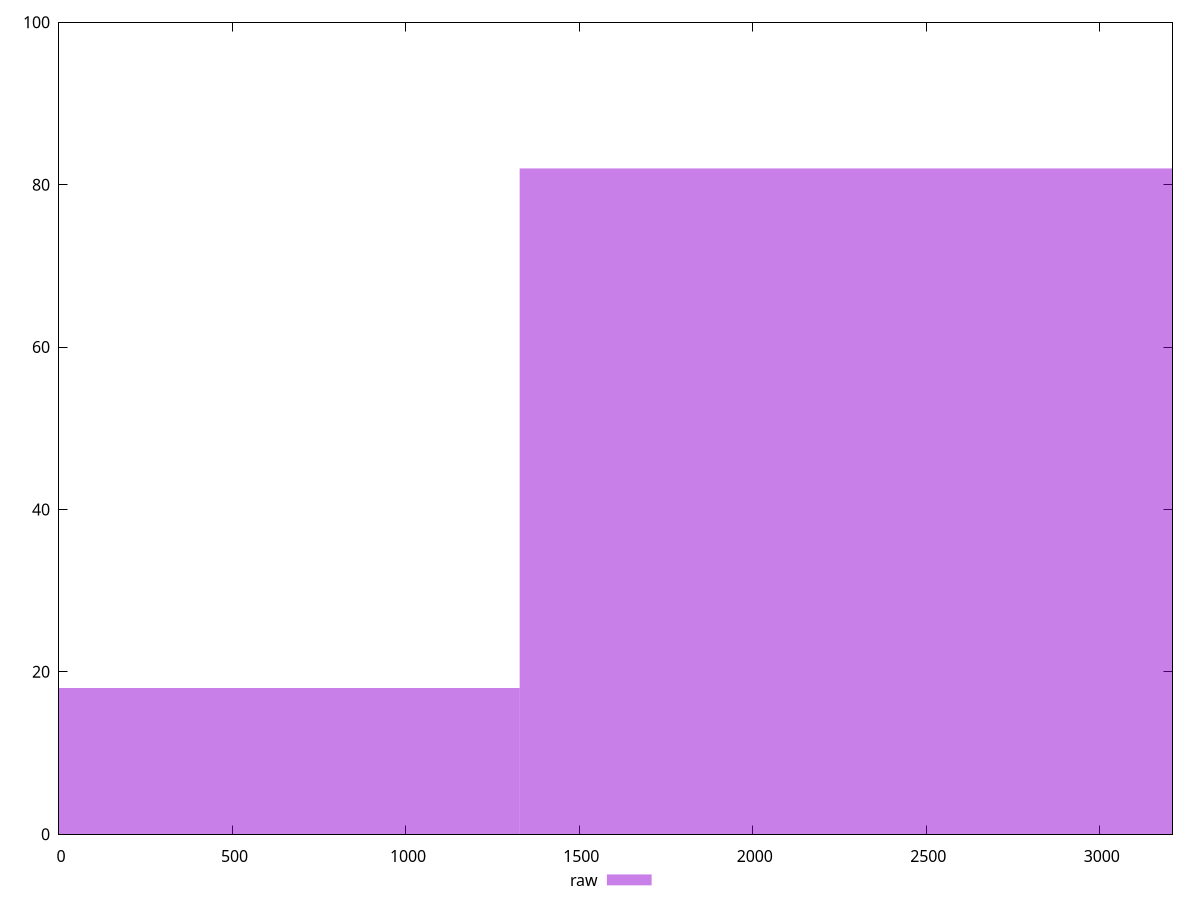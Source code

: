 reset

$raw <<EOF
2655.9355739613106 82
0 18
EOF

set key outside below
set boxwidth 2655.9355739613106
set xrange [0:3210]
set yrange [0:100]
set trange [0:100]
set style fill transparent solid 0.5 noborder
set terminal svg size 640, 490 enhanced background rgb 'white'
set output "reports/report_00028_2021-02-24T12-49-42.674Z/unused-javascript/samples/agenda/raw/histogram.svg"

plot $raw title "raw" with boxes

reset
